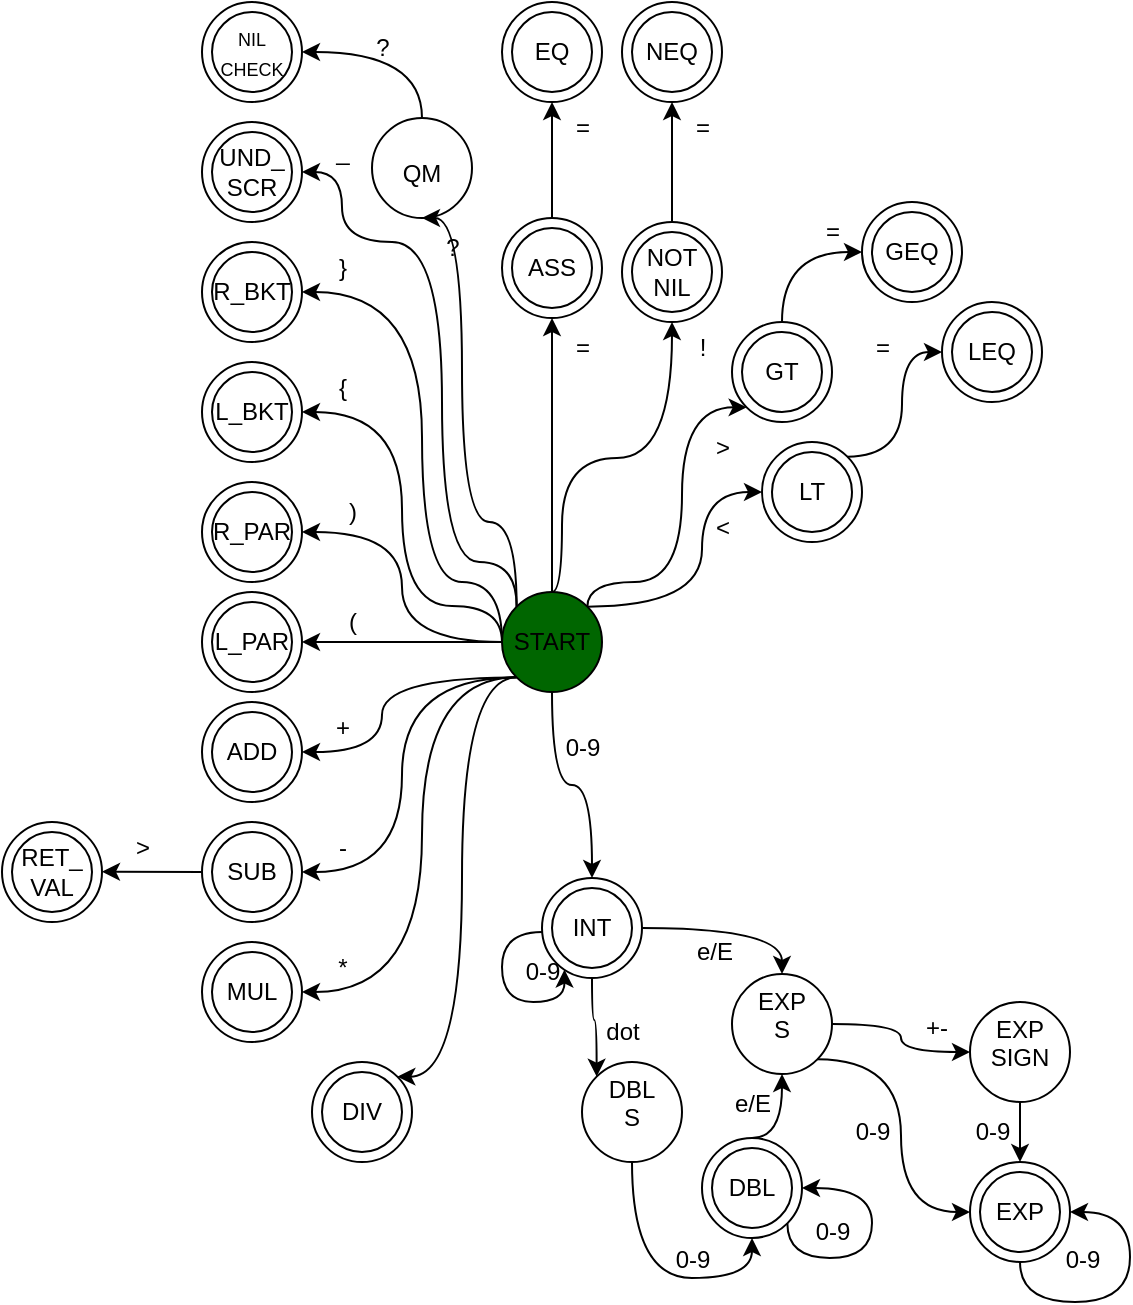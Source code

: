 <mxfile version="21.8.2" type="device">
  <diagram name="Page-1" id="3b4uhlyP5QZzdHUlhqMf">
    <mxGraphModel dx="600" dy="320" grid="1" gridSize="10" guides="1" tooltips="1" connect="1" arrows="1" fold="1" page="1" pageScale="1" pageWidth="850" pageHeight="1100" math="0" shadow="0">
      <root>
        <mxCell id="0" />
        <mxCell id="1" parent="0" />
        <mxCell id="ey7ev-T-7AU6QwHwO5Xz-7" style="edgeStyle=orthogonalEdgeStyle;rounded=0;orthogonalLoop=1;jettySize=auto;html=1;exitX=0;exitY=0.5;exitDx=0;exitDy=0;entryX=1;entryY=0.5;entryDx=0;entryDy=0;fontFamily=Helvetica;fontSize=12;fontColor=default;" parent="1" source="ey7ev-T-7AU6QwHwO5Xz-1" target="ey7ev-T-7AU6QwHwO5Xz-5" edge="1">
          <mxGeometry relative="1" as="geometry" />
        </mxCell>
        <mxCell id="ey7ev-T-7AU6QwHwO5Xz-27" style="edgeStyle=orthogonalEdgeStyle;shape=connector;curved=1;rounded=0;orthogonalLoop=1;jettySize=auto;html=1;exitX=0;exitY=0.5;exitDx=0;exitDy=0;entryX=1;entryY=0.5;entryDx=0;entryDy=0;labelBackgroundColor=default;strokeColor=default;align=center;verticalAlign=middle;fontFamily=Helvetica;fontSize=12;fontColor=default;endArrow=classic;elbow=vertical;" parent="1" source="ey7ev-T-7AU6QwHwO5Xz-1" target="ey7ev-T-7AU6QwHwO5Xz-11" edge="1">
          <mxGeometry relative="1" as="geometry" />
        </mxCell>
        <mxCell id="ey7ev-T-7AU6QwHwO5Xz-28" style="edgeStyle=orthogonalEdgeStyle;shape=connector;curved=1;rounded=0;orthogonalLoop=1;jettySize=auto;html=1;exitX=0;exitY=0.5;exitDx=0;exitDy=0;entryX=1;entryY=0.5;entryDx=0;entryDy=0;labelBackgroundColor=default;strokeColor=default;align=center;verticalAlign=middle;fontFamily=Helvetica;fontSize=12;fontColor=default;endArrow=classic;elbow=vertical;" parent="1" source="ey7ev-T-7AU6QwHwO5Xz-1" target="ey7ev-T-7AU6QwHwO5Xz-24" edge="1">
          <mxGeometry relative="1" as="geometry">
            <Array as="points">
              <mxPoint x="400" y="532" />
              <mxPoint x="350" y="532" />
              <mxPoint x="350" y="435" />
            </Array>
          </mxGeometry>
        </mxCell>
        <mxCell id="ey7ev-T-7AU6QwHwO5Xz-29" style="edgeStyle=orthogonalEdgeStyle;shape=connector;curved=1;rounded=0;orthogonalLoop=1;jettySize=auto;html=1;exitX=0;exitY=0.5;exitDx=0;exitDy=0;entryX=1;entryY=0.5;entryDx=0;entryDy=0;labelBackgroundColor=default;strokeColor=default;align=center;verticalAlign=middle;fontFamily=Helvetica;fontSize=12;fontColor=default;endArrow=classic;elbow=vertical;" parent="1" source="ey7ev-T-7AU6QwHwO5Xz-1" target="ey7ev-T-7AU6QwHwO5Xz-21" edge="1">
          <mxGeometry relative="1" as="geometry">
            <Array as="points">
              <mxPoint x="400" y="520" />
              <mxPoint x="360" y="520" />
              <mxPoint x="360" y="375" />
            </Array>
          </mxGeometry>
        </mxCell>
        <mxCell id="ey7ev-T-7AU6QwHwO5Xz-41" style="edgeStyle=orthogonalEdgeStyle;shape=connector;curved=1;rounded=0;orthogonalLoop=1;jettySize=auto;html=1;exitX=0;exitY=1;exitDx=0;exitDy=0;entryX=1;entryY=0.5;entryDx=0;entryDy=0;labelBackgroundColor=default;strokeColor=default;align=center;verticalAlign=middle;fontFamily=Helvetica;fontSize=12;fontColor=default;endArrow=classic;elbow=vertical;" parent="1" source="ey7ev-T-7AU6QwHwO5Xz-1" target="ey7ev-T-7AU6QwHwO5Xz-34" edge="1">
          <mxGeometry relative="1" as="geometry">
            <Array as="points">
              <mxPoint x="340" y="568" />
              <mxPoint x="340" y="605" />
            </Array>
          </mxGeometry>
        </mxCell>
        <mxCell id="ey7ev-T-7AU6QwHwO5Xz-42" style="edgeStyle=orthogonalEdgeStyle;shape=connector;curved=1;rounded=0;orthogonalLoop=1;jettySize=auto;html=1;exitX=0;exitY=1;exitDx=0;exitDy=0;entryX=1;entryY=0.5;entryDx=0;entryDy=0;labelBackgroundColor=default;strokeColor=default;align=center;verticalAlign=middle;fontFamily=Helvetica;fontSize=12;fontColor=default;endArrow=classic;elbow=vertical;" parent="1" source="ey7ev-T-7AU6QwHwO5Xz-1" target="ey7ev-T-7AU6QwHwO5Xz-40" edge="1">
          <mxGeometry relative="1" as="geometry" />
        </mxCell>
        <mxCell id="ey7ev-T-7AU6QwHwO5Xz-49" style="edgeStyle=orthogonalEdgeStyle;shape=connector;curved=1;rounded=0;orthogonalLoop=1;jettySize=auto;html=1;exitX=0;exitY=1;exitDx=0;exitDy=0;entryX=1;entryY=0.5;entryDx=0;entryDy=0;labelBackgroundColor=default;strokeColor=default;align=center;verticalAlign=middle;fontFamily=Helvetica;fontSize=12;fontColor=default;endArrow=classic;elbow=vertical;" parent="1" source="ey7ev-T-7AU6QwHwO5Xz-1" target="ey7ev-T-7AU6QwHwO5Xz-48" edge="1">
          <mxGeometry relative="1" as="geometry">
            <Array as="points">
              <mxPoint x="360" y="568" />
              <mxPoint x="360" y="725" />
            </Array>
          </mxGeometry>
        </mxCell>
        <mxCell id="ey7ev-T-7AU6QwHwO5Xz-54" style="edgeStyle=orthogonalEdgeStyle;shape=connector;curved=1;rounded=0;orthogonalLoop=1;jettySize=auto;html=1;exitX=0;exitY=1;exitDx=0;exitDy=0;entryX=1;entryY=0;entryDx=0;entryDy=0;labelBackgroundColor=default;strokeColor=default;align=center;verticalAlign=middle;fontFamily=Helvetica;fontSize=12;fontColor=default;endArrow=classic;elbow=vertical;" parent="1" source="ey7ev-T-7AU6QwHwO5Xz-1" target="ey7ev-T-7AU6QwHwO5Xz-53" edge="1">
          <mxGeometry relative="1" as="geometry">
            <Array as="points">
              <mxPoint x="380" y="568" />
              <mxPoint x="380" y="767" />
            </Array>
          </mxGeometry>
        </mxCell>
        <mxCell id="ey7ev-T-7AU6QwHwO5Xz-64" style="edgeStyle=orthogonalEdgeStyle;shape=connector;curved=1;rounded=0;orthogonalLoop=1;jettySize=auto;html=1;exitX=0.5;exitY=0;exitDx=0;exitDy=0;entryX=0.5;entryY=1;entryDx=0;entryDy=0;labelBackgroundColor=default;strokeColor=default;align=center;verticalAlign=middle;fontFamily=Helvetica;fontSize=12;fontColor=default;endArrow=classic;elbow=vertical;" parent="1" source="ey7ev-T-7AU6QwHwO5Xz-1" target="ey7ev-T-7AU6QwHwO5Xz-63" edge="1">
          <mxGeometry relative="1" as="geometry" />
        </mxCell>
        <mxCell id="ey7ev-T-7AU6QwHwO5Xz-72" style="edgeStyle=orthogonalEdgeStyle;shape=connector;curved=1;rounded=0;orthogonalLoop=1;jettySize=auto;html=1;exitX=0;exitY=0;exitDx=0;exitDy=0;entryX=0.5;entryY=1;entryDx=0;entryDy=0;labelBackgroundColor=default;strokeColor=default;align=center;verticalAlign=middle;fontFamily=Helvetica;fontSize=12;fontColor=default;endArrow=classic;elbow=vertical;" parent="1" source="ey7ev-T-7AU6QwHwO5Xz-1" target="ey7ev-T-7AU6QwHwO5Xz-71" edge="1">
          <mxGeometry relative="1" as="geometry">
            <Array as="points">
              <mxPoint x="407" y="490" />
              <mxPoint x="380" y="490" />
              <mxPoint x="380" y="338" />
            </Array>
          </mxGeometry>
        </mxCell>
        <mxCell id="ey7ev-T-7AU6QwHwO5Xz-93" style="edgeStyle=orthogonalEdgeStyle;shape=connector;curved=1;rounded=0;orthogonalLoop=1;jettySize=auto;html=1;exitX=0.5;exitY=0;exitDx=0;exitDy=0;entryX=0.5;entryY=1;entryDx=0;entryDy=0;labelBackgroundColor=default;strokeColor=default;align=center;verticalAlign=middle;fontFamily=Helvetica;fontSize=12;fontColor=default;endArrow=classic;elbow=vertical;" parent="1" source="ey7ev-T-7AU6QwHwO5Xz-1" target="ey7ev-T-7AU6QwHwO5Xz-90" edge="1">
          <mxGeometry relative="1" as="geometry">
            <Array as="points">
              <mxPoint x="430" y="525" />
              <mxPoint x="430" y="458" />
              <mxPoint x="485" y="458" />
            </Array>
          </mxGeometry>
        </mxCell>
        <mxCell id="ey7ev-T-7AU6QwHwO5Xz-103" style="edgeStyle=orthogonalEdgeStyle;shape=connector;curved=1;rounded=0;orthogonalLoop=1;jettySize=auto;html=1;exitX=1;exitY=0;exitDx=0;exitDy=0;entryX=0;entryY=1;entryDx=0;entryDy=0;labelBackgroundColor=default;strokeColor=default;align=center;verticalAlign=middle;fontFamily=Helvetica;fontSize=12;fontColor=default;endArrow=classic;elbow=vertical;" parent="1" source="ey7ev-T-7AU6QwHwO5Xz-1" target="ey7ev-T-7AU6QwHwO5Xz-97" edge="1">
          <mxGeometry relative="1" as="geometry">
            <Array as="points">
              <mxPoint x="443" y="520" />
              <mxPoint x="490" y="520" />
              <mxPoint x="490" y="433" />
            </Array>
          </mxGeometry>
        </mxCell>
        <mxCell id="ey7ev-T-7AU6QwHwO5Xz-104" style="edgeStyle=orthogonalEdgeStyle;shape=connector;curved=1;rounded=0;orthogonalLoop=1;jettySize=auto;html=1;exitX=1;exitY=0;exitDx=0;exitDy=0;entryX=0;entryY=0.5;entryDx=0;entryDy=0;labelBackgroundColor=default;strokeColor=default;align=center;verticalAlign=middle;fontFamily=Helvetica;fontSize=12;fontColor=default;endArrow=classic;elbow=vertical;" parent="1" source="ey7ev-T-7AU6QwHwO5Xz-1" target="ey7ev-T-7AU6QwHwO5Xz-100" edge="1">
          <mxGeometry relative="1" as="geometry">
            <Array as="points">
              <mxPoint x="500" y="532" />
              <mxPoint x="500" y="475" />
            </Array>
          </mxGeometry>
        </mxCell>
        <mxCell id="ey7ev-T-7AU6QwHwO5Xz-125" style="edgeStyle=orthogonalEdgeStyle;shape=connector;curved=1;rounded=0;orthogonalLoop=1;jettySize=auto;html=1;exitX=0.5;exitY=1;exitDx=0;exitDy=0;entryX=0.5;entryY=0;entryDx=0;entryDy=0;labelBackgroundColor=default;strokeColor=default;align=center;verticalAlign=middle;fontFamily=Helvetica;fontSize=12;fontColor=default;endArrow=classic;elbow=vertical;" parent="1" source="ey7ev-T-7AU6QwHwO5Xz-1" target="ey7ev-T-7AU6QwHwO5Xz-124" edge="1">
          <mxGeometry relative="1" as="geometry" />
        </mxCell>
        <mxCell id="-FXcNoNlDTyhdYF_TwbN-16" style="edgeStyle=orthogonalEdgeStyle;rounded=0;orthogonalLoop=1;jettySize=auto;html=1;exitX=0;exitY=0;exitDx=0;exitDy=0;entryX=1;entryY=0.5;entryDx=0;entryDy=0;curved=1;" edge="1" parent="1" source="ey7ev-T-7AU6QwHwO5Xz-1" target="-FXcNoNlDTyhdYF_TwbN-14">
          <mxGeometry relative="1" as="geometry">
            <Array as="points">
              <mxPoint x="407" y="510" />
              <mxPoint x="370" y="510" />
              <mxPoint x="370" y="350" />
              <mxPoint x="320" y="350" />
              <mxPoint x="320" y="315" />
            </Array>
          </mxGeometry>
        </mxCell>
        <mxCell id="ey7ev-T-7AU6QwHwO5Xz-1" value="START" style="ellipse;whiteSpace=wrap;html=1;fillColor=#006600;" parent="1" vertex="1">
          <mxGeometry x="400" y="525" width="50" height="50" as="geometry" />
        </mxCell>
        <mxCell id="ey7ev-T-7AU6QwHwO5Xz-6" value="" style="group" parent="1" vertex="1" connectable="0">
          <mxGeometry x="250" y="525" width="50" height="50" as="geometry" />
        </mxCell>
        <mxCell id="ey7ev-T-7AU6QwHwO5Xz-3" value="" style="ellipse;whiteSpace=wrap;html=1;" parent="ey7ev-T-7AU6QwHwO5Xz-6" vertex="1">
          <mxGeometry x="5" y="5" width="40" height="40" as="geometry" />
        </mxCell>
        <mxCell id="ey7ev-T-7AU6QwHwO5Xz-5" value="L_PAR" style="ellipse;whiteSpace=wrap;html=1;fillColor=none;" parent="ey7ev-T-7AU6QwHwO5Xz-6" vertex="1">
          <mxGeometry width="50" height="50" as="geometry" />
        </mxCell>
        <mxCell id="ey7ev-T-7AU6QwHwO5Xz-9" value="" style="group" parent="1" vertex="1" connectable="0">
          <mxGeometry x="250" y="470" width="50" height="50" as="geometry" />
        </mxCell>
        <mxCell id="ey7ev-T-7AU6QwHwO5Xz-10" value="" style="ellipse;whiteSpace=wrap;html=1;" parent="ey7ev-T-7AU6QwHwO5Xz-9" vertex="1">
          <mxGeometry x="5" y="5" width="40" height="40" as="geometry" />
        </mxCell>
        <mxCell id="ey7ev-T-7AU6QwHwO5Xz-11" value="R_PAR" style="ellipse;whiteSpace=wrap;html=1;fillColor=none;" parent="ey7ev-T-7AU6QwHwO5Xz-9" vertex="1">
          <mxGeometry width="50" height="50" as="geometry" />
        </mxCell>
        <mxCell id="ey7ev-T-7AU6QwHwO5Xz-15" value="&lt;div&gt;(&lt;/div&gt;" style="text;html=1;align=center;verticalAlign=middle;resizable=0;points=[];autosize=1;strokeColor=none;fillColor=none;fontSize=12;fontFamily=Helvetica;fontColor=default;" parent="1" vertex="1">
          <mxGeometry x="310" y="525" width="30" height="30" as="geometry" />
        </mxCell>
        <mxCell id="ey7ev-T-7AU6QwHwO5Xz-17" value="&lt;div&gt;)&lt;/div&gt;" style="text;html=1;align=center;verticalAlign=middle;resizable=0;points=[];autosize=1;strokeColor=none;fillColor=none;fontSize=12;fontFamily=Helvetica;fontColor=default;" parent="1" vertex="1">
          <mxGeometry x="310" y="470" width="30" height="30" as="geometry" />
        </mxCell>
        <mxCell id="ey7ev-T-7AU6QwHwO5Xz-19" value="" style="group" parent="1" vertex="1" connectable="0">
          <mxGeometry x="250" y="350" width="50" height="50" as="geometry" />
        </mxCell>
        <mxCell id="ey7ev-T-7AU6QwHwO5Xz-20" value="" style="ellipse;whiteSpace=wrap;html=1;" parent="ey7ev-T-7AU6QwHwO5Xz-19" vertex="1">
          <mxGeometry x="5" y="5" width="40" height="40" as="geometry" />
        </mxCell>
        <mxCell id="ey7ev-T-7AU6QwHwO5Xz-21" value="&lt;div&gt;R_BKT&lt;/div&gt;" style="ellipse;whiteSpace=wrap;html=1;fillColor=none;" parent="ey7ev-T-7AU6QwHwO5Xz-19" vertex="1">
          <mxGeometry width="50" height="50" as="geometry" />
        </mxCell>
        <mxCell id="ey7ev-T-7AU6QwHwO5Xz-22" value="" style="group" parent="1" vertex="1" connectable="0">
          <mxGeometry x="250" y="410" width="50" height="50" as="geometry" />
        </mxCell>
        <mxCell id="ey7ev-T-7AU6QwHwO5Xz-23" value="" style="ellipse;whiteSpace=wrap;html=1;" parent="ey7ev-T-7AU6QwHwO5Xz-22" vertex="1">
          <mxGeometry x="5" y="5" width="40" height="40" as="geometry" />
        </mxCell>
        <mxCell id="ey7ev-T-7AU6QwHwO5Xz-24" value="L_BKT" style="ellipse;whiteSpace=wrap;html=1;fillColor=none;" parent="ey7ev-T-7AU6QwHwO5Xz-22" vertex="1">
          <mxGeometry width="50" height="50" as="geometry" />
        </mxCell>
        <mxCell id="ey7ev-T-7AU6QwHwO5Xz-30" value="{" style="text;html=1;align=center;verticalAlign=middle;resizable=0;points=[];autosize=1;strokeColor=none;fillColor=none;fontSize=12;fontFamily=Helvetica;fontColor=default;" parent="1" vertex="1">
          <mxGeometry x="305" y="408" width="30" height="30" as="geometry" />
        </mxCell>
        <mxCell id="ey7ev-T-7AU6QwHwO5Xz-31" value="&lt;div&gt;}&lt;/div&gt;" style="text;html=1;align=center;verticalAlign=middle;resizable=0;points=[];autosize=1;strokeColor=none;fillColor=none;fontSize=12;fontFamily=Helvetica;fontColor=default;" parent="1" vertex="1">
          <mxGeometry x="305" y="348" width="30" height="30" as="geometry" />
        </mxCell>
        <mxCell id="ey7ev-T-7AU6QwHwO5Xz-32" value="" style="group" parent="1" vertex="1" connectable="0">
          <mxGeometry x="250" y="580" width="50" height="50" as="geometry" />
        </mxCell>
        <mxCell id="ey7ev-T-7AU6QwHwO5Xz-33" value="" style="ellipse;whiteSpace=wrap;html=1;" parent="ey7ev-T-7AU6QwHwO5Xz-32" vertex="1">
          <mxGeometry x="5" y="5" width="40" height="40" as="geometry" />
        </mxCell>
        <mxCell id="ey7ev-T-7AU6QwHwO5Xz-34" value="ADD" style="ellipse;whiteSpace=wrap;html=1;fillColor=none;" parent="ey7ev-T-7AU6QwHwO5Xz-32" vertex="1">
          <mxGeometry width="50" height="50" as="geometry" />
        </mxCell>
        <mxCell id="ey7ev-T-7AU6QwHwO5Xz-38" value="" style="group" parent="1" vertex="1" connectable="0">
          <mxGeometry x="250" y="640" width="50" height="50" as="geometry" />
        </mxCell>
        <mxCell id="ey7ev-T-7AU6QwHwO5Xz-39" value="" style="ellipse;whiteSpace=wrap;html=1;" parent="ey7ev-T-7AU6QwHwO5Xz-38" vertex="1">
          <mxGeometry x="5" y="5" width="40" height="40" as="geometry" />
        </mxCell>
        <mxCell id="ey7ev-T-7AU6QwHwO5Xz-56" style="edgeStyle=orthogonalEdgeStyle;shape=connector;curved=1;rounded=0;orthogonalLoop=1;jettySize=auto;html=1;exitX=0;exitY=0.5;exitDx=0;exitDy=0;labelBackgroundColor=default;strokeColor=default;align=center;verticalAlign=middle;fontFamily=Helvetica;fontSize=12;fontColor=default;endArrow=classic;elbow=vertical;" parent="ey7ev-T-7AU6QwHwO5Xz-38" source="ey7ev-T-7AU6QwHwO5Xz-40" edge="1">
          <mxGeometry relative="1" as="geometry">
            <mxPoint x="-50" y="24.828" as="targetPoint" />
          </mxGeometry>
        </mxCell>
        <mxCell id="ey7ev-T-7AU6QwHwO5Xz-40" value="SUB" style="ellipse;whiteSpace=wrap;html=1;fillColor=none;" parent="ey7ev-T-7AU6QwHwO5Xz-38" vertex="1">
          <mxGeometry width="50" height="50" as="geometry" />
        </mxCell>
        <mxCell id="ey7ev-T-7AU6QwHwO5Xz-43" value="+" style="text;html=1;align=center;verticalAlign=middle;resizable=0;points=[];autosize=1;strokeColor=none;fillColor=none;fontSize=12;fontFamily=Helvetica;fontColor=default;" parent="1" vertex="1">
          <mxGeometry x="305" y="578" width="30" height="30" as="geometry" />
        </mxCell>
        <mxCell id="ey7ev-T-7AU6QwHwO5Xz-44" value="-" style="text;html=1;align=center;verticalAlign=middle;resizable=0;points=[];autosize=1;strokeColor=none;fillColor=none;fontSize=12;fontFamily=Helvetica;fontColor=default;" parent="1" vertex="1">
          <mxGeometry x="305" y="638" width="30" height="30" as="geometry" />
        </mxCell>
        <mxCell id="ey7ev-T-7AU6QwHwO5Xz-46" value="" style="group" parent="1" vertex="1" connectable="0">
          <mxGeometry x="250" y="700" width="50" height="50" as="geometry" />
        </mxCell>
        <mxCell id="ey7ev-T-7AU6QwHwO5Xz-47" value="" style="ellipse;whiteSpace=wrap;html=1;" parent="ey7ev-T-7AU6QwHwO5Xz-46" vertex="1">
          <mxGeometry x="5" y="5" width="40" height="40" as="geometry" />
        </mxCell>
        <mxCell id="ey7ev-T-7AU6QwHwO5Xz-48" value="MUL" style="ellipse;whiteSpace=wrap;html=1;fillColor=none;" parent="ey7ev-T-7AU6QwHwO5Xz-46" vertex="1">
          <mxGeometry width="50" height="50" as="geometry" />
        </mxCell>
        <mxCell id="ey7ev-T-7AU6QwHwO5Xz-50" value="*" style="text;html=1;align=center;verticalAlign=middle;resizable=0;points=[];autosize=1;strokeColor=none;fillColor=none;fontSize=12;fontFamily=Helvetica;fontColor=default;" parent="1" vertex="1">
          <mxGeometry x="305" y="698" width="30" height="30" as="geometry" />
        </mxCell>
        <mxCell id="ey7ev-T-7AU6QwHwO5Xz-51" value="" style="group" parent="1" vertex="1" connectable="0">
          <mxGeometry x="305" y="760" width="50" height="50" as="geometry" />
        </mxCell>
        <mxCell id="ey7ev-T-7AU6QwHwO5Xz-52" value="" style="ellipse;whiteSpace=wrap;html=1;" parent="ey7ev-T-7AU6QwHwO5Xz-51" vertex="1">
          <mxGeometry x="5" y="5" width="40" height="40" as="geometry" />
        </mxCell>
        <mxCell id="ey7ev-T-7AU6QwHwO5Xz-53" value="DIV" style="ellipse;whiteSpace=wrap;html=1;fillColor=none;" parent="ey7ev-T-7AU6QwHwO5Xz-51" vertex="1">
          <mxGeometry width="50" height="50" as="geometry" />
        </mxCell>
        <mxCell id="ey7ev-T-7AU6QwHwO5Xz-57" value="" style="group" parent="1" vertex="1" connectable="0">
          <mxGeometry x="150" y="640" width="50" height="50" as="geometry" />
        </mxCell>
        <mxCell id="ey7ev-T-7AU6QwHwO5Xz-58" value="" style="ellipse;whiteSpace=wrap;html=1;" parent="ey7ev-T-7AU6QwHwO5Xz-57" vertex="1">
          <mxGeometry x="5" y="5" width="40" height="40" as="geometry" />
        </mxCell>
        <mxCell id="ey7ev-T-7AU6QwHwO5Xz-59" value="RET_&lt;br&gt;VAL" style="ellipse;whiteSpace=wrap;html=1;fillColor=none;" parent="ey7ev-T-7AU6QwHwO5Xz-57" vertex="1">
          <mxGeometry width="50" height="50" as="geometry" />
        </mxCell>
        <mxCell id="ey7ev-T-7AU6QwHwO5Xz-60" value="&amp;gt;" style="text;html=1;align=center;verticalAlign=middle;resizable=0;points=[];autosize=1;strokeColor=none;fillColor=none;fontSize=12;fontFamily=Helvetica;fontColor=default;" parent="1" vertex="1">
          <mxGeometry x="205" y="638" width="30" height="30" as="geometry" />
        </mxCell>
        <mxCell id="ey7ev-T-7AU6QwHwO5Xz-61" value="" style="group" parent="1" vertex="1" connectable="0">
          <mxGeometry x="400" y="338" width="50" height="50" as="geometry" />
        </mxCell>
        <mxCell id="ey7ev-T-7AU6QwHwO5Xz-62" value="" style="ellipse;whiteSpace=wrap;html=1;" parent="ey7ev-T-7AU6QwHwO5Xz-61" vertex="1">
          <mxGeometry x="5" y="5" width="40" height="40" as="geometry" />
        </mxCell>
        <mxCell id="ey7ev-T-7AU6QwHwO5Xz-63" value="ASS" style="ellipse;whiteSpace=wrap;html=1;fillColor=none;" parent="ey7ev-T-7AU6QwHwO5Xz-61" vertex="1">
          <mxGeometry width="50" height="50" as="geometry" />
        </mxCell>
        <mxCell id="ey7ev-T-7AU6QwHwO5Xz-65" value="=" style="text;html=1;align=center;verticalAlign=middle;resizable=0;points=[];autosize=1;strokeColor=none;fillColor=none;fontSize=12;fontFamily=Helvetica;fontColor=default;" parent="1" vertex="1">
          <mxGeometry x="425" y="388" width="30" height="30" as="geometry" />
        </mxCell>
        <mxCell id="ey7ev-T-7AU6QwHwO5Xz-78" style="edgeStyle=orthogonalEdgeStyle;shape=connector;curved=1;rounded=0;orthogonalLoop=1;jettySize=auto;html=1;exitX=0.5;exitY=0;exitDx=0;exitDy=0;entryX=1;entryY=0.5;entryDx=0;entryDy=0;labelBackgroundColor=default;strokeColor=default;align=center;verticalAlign=middle;fontFamily=Helvetica;fontSize=12;fontColor=default;endArrow=classic;elbow=vertical;" parent="1" source="ey7ev-T-7AU6QwHwO5Xz-71" target="ey7ev-T-7AU6QwHwO5Xz-77" edge="1">
          <mxGeometry relative="1" as="geometry" />
        </mxCell>
        <mxCell id="ey7ev-T-7AU6QwHwO5Xz-71" value="&lt;div&gt;&lt;br&gt;&lt;/div&gt;&lt;div align=&quot;center&quot;&gt;QM&lt;/div&gt;" style="ellipse;whiteSpace=wrap;html=1;pointerEvents=0;align=center;verticalAlign=top;fontFamily=Helvetica;fontSize=12;fontColor=default;fillColor=none;gradientColor=none;" parent="1" vertex="1">
          <mxGeometry x="335.0" y="288" width="50" height="50" as="geometry" />
        </mxCell>
        <mxCell id="ey7ev-T-7AU6QwHwO5Xz-74" value="&lt;div&gt;?&lt;/div&gt;" style="text;html=1;align=center;verticalAlign=middle;resizable=0;points=[];autosize=1;strokeColor=none;fillColor=none;fontSize=12;fontFamily=Helvetica;fontColor=default;" parent="1" vertex="1">
          <mxGeometry x="360" y="338" width="30" height="30" as="geometry" />
        </mxCell>
        <mxCell id="ey7ev-T-7AU6QwHwO5Xz-75" value="" style="group" parent="1" vertex="1" connectable="0">
          <mxGeometry x="250" y="230" width="50" height="50" as="geometry" />
        </mxCell>
        <mxCell id="ey7ev-T-7AU6QwHwO5Xz-76" value="" style="ellipse;whiteSpace=wrap;html=1;" parent="ey7ev-T-7AU6QwHwO5Xz-75" vertex="1">
          <mxGeometry x="5" y="5" width="40" height="40" as="geometry" />
        </mxCell>
        <mxCell id="ey7ev-T-7AU6QwHwO5Xz-77" value="&lt;font style=&quot;font-size: 9px;&quot;&gt;NIL&lt;br&gt;CHECK&lt;/font&gt;" style="ellipse;whiteSpace=wrap;html=1;fillColor=none;" parent="ey7ev-T-7AU6QwHwO5Xz-75" vertex="1">
          <mxGeometry width="50" height="50" as="geometry" />
        </mxCell>
        <mxCell id="ey7ev-T-7AU6QwHwO5Xz-79" value="?" style="text;html=1;align=center;verticalAlign=middle;resizable=0;points=[];autosize=1;strokeColor=none;fillColor=none;fontSize=12;fontFamily=Helvetica;fontColor=default;" parent="1" vertex="1">
          <mxGeometry x="325" y="238" width="30" height="30" as="geometry" />
        </mxCell>
        <mxCell id="ey7ev-T-7AU6QwHwO5Xz-80" value="" style="group" parent="1" vertex="1" connectable="0">
          <mxGeometry x="400" y="230" width="50" height="50" as="geometry" />
        </mxCell>
        <mxCell id="ey7ev-T-7AU6QwHwO5Xz-81" value="" style="ellipse;whiteSpace=wrap;html=1;" parent="ey7ev-T-7AU6QwHwO5Xz-80" vertex="1">
          <mxGeometry x="5" y="5" width="40" height="40" as="geometry" />
        </mxCell>
        <mxCell id="ey7ev-T-7AU6QwHwO5Xz-82" value="EQ" style="ellipse;whiteSpace=wrap;html=1;fillColor=none;" parent="ey7ev-T-7AU6QwHwO5Xz-80" vertex="1">
          <mxGeometry width="50" height="50" as="geometry" />
        </mxCell>
        <mxCell id="ey7ev-T-7AU6QwHwO5Xz-83" style="edgeStyle=orthogonalEdgeStyle;shape=connector;curved=1;rounded=0;orthogonalLoop=1;jettySize=auto;html=1;exitX=0.5;exitY=0;exitDx=0;exitDy=0;entryX=0.5;entryY=1;entryDx=0;entryDy=0;labelBackgroundColor=default;strokeColor=default;align=center;verticalAlign=middle;fontFamily=Helvetica;fontSize=12;fontColor=default;endArrow=classic;elbow=vertical;" parent="1" source="ey7ev-T-7AU6QwHwO5Xz-63" target="ey7ev-T-7AU6QwHwO5Xz-82" edge="1">
          <mxGeometry relative="1" as="geometry" />
        </mxCell>
        <mxCell id="ey7ev-T-7AU6QwHwO5Xz-84" value="=" style="text;html=1;align=center;verticalAlign=middle;resizable=0;points=[];autosize=1;strokeColor=none;fillColor=none;fontSize=12;fontFamily=Helvetica;fontColor=default;" parent="1" vertex="1">
          <mxGeometry x="425" y="278" width="30" height="30" as="geometry" />
        </mxCell>
        <mxCell id="ey7ev-T-7AU6QwHwO5Xz-85" value="" style="group" parent="1" vertex="1" connectable="0">
          <mxGeometry x="460" y="230" width="50" height="50" as="geometry" />
        </mxCell>
        <mxCell id="ey7ev-T-7AU6QwHwO5Xz-86" value="" style="ellipse;whiteSpace=wrap;html=1;" parent="ey7ev-T-7AU6QwHwO5Xz-85" vertex="1">
          <mxGeometry x="5" y="5" width="40" height="40" as="geometry" />
        </mxCell>
        <mxCell id="ey7ev-T-7AU6QwHwO5Xz-87" value="NEQ" style="ellipse;whiteSpace=wrap;html=1;fillColor=none;" parent="ey7ev-T-7AU6QwHwO5Xz-85" vertex="1">
          <mxGeometry width="50" height="50" as="geometry" />
        </mxCell>
        <mxCell id="ey7ev-T-7AU6QwHwO5Xz-88" value="" style="group" parent="1" vertex="1" connectable="0">
          <mxGeometry x="460" y="340" width="50" height="50" as="geometry" />
        </mxCell>
        <mxCell id="ey7ev-T-7AU6QwHwO5Xz-89" value="" style="ellipse;whiteSpace=wrap;html=1;" parent="ey7ev-T-7AU6QwHwO5Xz-88" vertex="1">
          <mxGeometry x="5" y="5" width="40" height="40" as="geometry" />
        </mxCell>
        <mxCell id="ey7ev-T-7AU6QwHwO5Xz-90" value="NOT&lt;br&gt;NIL" style="ellipse;whiteSpace=wrap;html=1;fillColor=none;" parent="ey7ev-T-7AU6QwHwO5Xz-88" vertex="1">
          <mxGeometry width="50" height="50" as="geometry" />
        </mxCell>
        <mxCell id="ey7ev-T-7AU6QwHwO5Xz-91" style="edgeStyle=orthogonalEdgeStyle;shape=connector;curved=1;rounded=0;orthogonalLoop=1;jettySize=auto;html=1;exitX=0.5;exitY=0;exitDx=0;exitDy=0;entryX=0.5;entryY=1;entryDx=0;entryDy=0;labelBackgroundColor=default;strokeColor=default;align=center;verticalAlign=middle;fontFamily=Helvetica;fontSize=12;fontColor=default;endArrow=classic;elbow=vertical;" parent="1" source="ey7ev-T-7AU6QwHwO5Xz-90" target="ey7ev-T-7AU6QwHwO5Xz-87" edge="1">
          <mxGeometry relative="1" as="geometry" />
        </mxCell>
        <mxCell id="ey7ev-T-7AU6QwHwO5Xz-92" value="=" style="text;html=1;align=center;verticalAlign=middle;resizable=0;points=[];autosize=1;strokeColor=none;fillColor=none;fontSize=12;fontFamily=Helvetica;fontColor=default;" parent="1" vertex="1">
          <mxGeometry x="485" y="278" width="30" height="30" as="geometry" />
        </mxCell>
        <mxCell id="ey7ev-T-7AU6QwHwO5Xz-94" value="!" style="text;html=1;align=center;verticalAlign=middle;resizable=0;points=[];autosize=1;strokeColor=none;fillColor=none;fontSize=12;fontFamily=Helvetica;fontColor=default;" parent="1" vertex="1">
          <mxGeometry x="485" y="388" width="30" height="30" as="geometry" />
        </mxCell>
        <mxCell id="ey7ev-T-7AU6QwHwO5Xz-95" value="" style="group" parent="1" vertex="1" connectable="0">
          <mxGeometry x="515" y="390" width="50" height="50" as="geometry" />
        </mxCell>
        <mxCell id="ey7ev-T-7AU6QwHwO5Xz-96" value="" style="ellipse;whiteSpace=wrap;html=1;" parent="ey7ev-T-7AU6QwHwO5Xz-95" vertex="1">
          <mxGeometry x="5" y="5" width="40" height="40" as="geometry" />
        </mxCell>
        <mxCell id="ey7ev-T-7AU6QwHwO5Xz-97" value="GT" style="ellipse;whiteSpace=wrap;html=1;fillColor=none;" parent="ey7ev-T-7AU6QwHwO5Xz-95" vertex="1">
          <mxGeometry width="50" height="50" as="geometry" />
        </mxCell>
        <mxCell id="ey7ev-T-7AU6QwHwO5Xz-98" value="" style="group" parent="1" vertex="1" connectable="0">
          <mxGeometry x="530" y="450" width="50" height="50" as="geometry" />
        </mxCell>
        <mxCell id="ey7ev-T-7AU6QwHwO5Xz-99" value="" style="ellipse;whiteSpace=wrap;html=1;" parent="ey7ev-T-7AU6QwHwO5Xz-98" vertex="1">
          <mxGeometry x="5" y="5" width="40" height="40" as="geometry" />
        </mxCell>
        <mxCell id="ey7ev-T-7AU6QwHwO5Xz-100" value="LT" style="ellipse;whiteSpace=wrap;html=1;fillColor=none;" parent="ey7ev-T-7AU6QwHwO5Xz-98" vertex="1">
          <mxGeometry width="50" height="50" as="geometry" />
        </mxCell>
        <mxCell id="ey7ev-T-7AU6QwHwO5Xz-106" value="&amp;gt;" style="text;html=1;align=center;verticalAlign=middle;resizable=0;points=[];autosize=1;strokeColor=none;fillColor=none;fontSize=12;fontFamily=Helvetica;fontColor=default;" parent="1" vertex="1">
          <mxGeometry x="495" y="438" width="30" height="30" as="geometry" />
        </mxCell>
        <mxCell id="ey7ev-T-7AU6QwHwO5Xz-107" value="&amp;lt;" style="text;html=1;align=center;verticalAlign=middle;resizable=0;points=[];autosize=1;strokeColor=none;fillColor=none;fontSize=12;fontFamily=Helvetica;fontColor=default;" parent="1" vertex="1">
          <mxGeometry x="495" y="478" width="30" height="30" as="geometry" />
        </mxCell>
        <mxCell id="ey7ev-T-7AU6QwHwO5Xz-108" value="" style="group" parent="1" vertex="1" connectable="0">
          <mxGeometry x="620" y="380" width="50" height="50" as="geometry" />
        </mxCell>
        <mxCell id="ey7ev-T-7AU6QwHwO5Xz-109" value="" style="ellipse;whiteSpace=wrap;html=1;" parent="ey7ev-T-7AU6QwHwO5Xz-108" vertex="1">
          <mxGeometry x="5" y="5" width="40" height="40" as="geometry" />
        </mxCell>
        <mxCell id="ey7ev-T-7AU6QwHwO5Xz-110" value="LEQ" style="ellipse;whiteSpace=wrap;html=1;fillColor=none;" parent="ey7ev-T-7AU6QwHwO5Xz-108" vertex="1">
          <mxGeometry width="50" height="50" as="geometry" />
        </mxCell>
        <mxCell id="ey7ev-T-7AU6QwHwO5Xz-111" value="" style="group" parent="1" vertex="1" connectable="0">
          <mxGeometry x="580" y="330" width="50" height="50" as="geometry" />
        </mxCell>
        <mxCell id="ey7ev-T-7AU6QwHwO5Xz-112" value="" style="ellipse;whiteSpace=wrap;html=1;" parent="ey7ev-T-7AU6QwHwO5Xz-111" vertex="1">
          <mxGeometry x="5" y="5" width="40" height="40" as="geometry" />
        </mxCell>
        <mxCell id="ey7ev-T-7AU6QwHwO5Xz-113" value="GEQ" style="ellipse;whiteSpace=wrap;html=1;fillColor=none;" parent="ey7ev-T-7AU6QwHwO5Xz-111" vertex="1">
          <mxGeometry width="50" height="50" as="geometry" />
        </mxCell>
        <mxCell id="ey7ev-T-7AU6QwHwO5Xz-114" style="edgeStyle=orthogonalEdgeStyle;shape=connector;curved=1;rounded=0;orthogonalLoop=1;jettySize=auto;html=1;exitX=0.5;exitY=0;exitDx=0;exitDy=0;entryX=0;entryY=0.5;entryDx=0;entryDy=0;labelBackgroundColor=default;strokeColor=default;align=center;verticalAlign=middle;fontFamily=Helvetica;fontSize=12;fontColor=default;endArrow=classic;elbow=vertical;" parent="1" source="ey7ev-T-7AU6QwHwO5Xz-97" target="ey7ev-T-7AU6QwHwO5Xz-113" edge="1">
          <mxGeometry relative="1" as="geometry" />
        </mxCell>
        <mxCell id="ey7ev-T-7AU6QwHwO5Xz-118" style="edgeStyle=orthogonalEdgeStyle;shape=connector;curved=1;rounded=0;orthogonalLoop=1;jettySize=auto;html=1;exitX=1;exitY=0;exitDx=0;exitDy=0;entryX=0;entryY=0.5;entryDx=0;entryDy=0;labelBackgroundColor=default;strokeColor=default;align=center;verticalAlign=middle;fontFamily=Helvetica;fontSize=12;fontColor=default;endArrow=classic;elbow=vertical;" parent="1" source="ey7ev-T-7AU6QwHwO5Xz-100" target="ey7ev-T-7AU6QwHwO5Xz-110" edge="1">
          <mxGeometry relative="1" as="geometry" />
        </mxCell>
        <mxCell id="ey7ev-T-7AU6QwHwO5Xz-119" value="=" style="text;html=1;align=center;verticalAlign=middle;resizable=0;points=[];autosize=1;strokeColor=none;fillColor=none;fontSize=12;fontFamily=Helvetica;fontColor=default;" parent="1" vertex="1">
          <mxGeometry x="550" y="330" width="30" height="30" as="geometry" />
        </mxCell>
        <mxCell id="ey7ev-T-7AU6QwHwO5Xz-120" value="=" style="text;html=1;align=center;verticalAlign=middle;resizable=0;points=[];autosize=1;strokeColor=none;fillColor=none;fontSize=12;fontFamily=Helvetica;fontColor=default;" parent="1" vertex="1">
          <mxGeometry x="575" y="388" width="30" height="30" as="geometry" />
        </mxCell>
        <mxCell id="ey7ev-T-7AU6QwHwO5Xz-122" value="" style="group" parent="1" vertex="1" connectable="0">
          <mxGeometry x="420" y="668" width="50" height="62" as="geometry" />
        </mxCell>
        <mxCell id="ey7ev-T-7AU6QwHwO5Xz-123" value="" style="ellipse;whiteSpace=wrap;html=1;" parent="ey7ev-T-7AU6QwHwO5Xz-122" vertex="1">
          <mxGeometry x="5" y="5" width="40" height="40" as="geometry" />
        </mxCell>
        <mxCell id="ey7ev-T-7AU6QwHwO5Xz-124" value="INT" style="ellipse;whiteSpace=wrap;html=1;fillColor=none;" parent="ey7ev-T-7AU6QwHwO5Xz-122" vertex="1">
          <mxGeometry width="50" height="50" as="geometry" />
        </mxCell>
        <mxCell id="ey7ev-T-7AU6QwHwO5Xz-129" style="edgeStyle=orthogonalEdgeStyle;shape=connector;curved=1;rounded=0;orthogonalLoop=1;jettySize=auto;html=1;exitX=0;exitY=0.5;exitDx=0;exitDy=0;entryX=0.225;entryY=0.916;entryDx=0;entryDy=0;entryPerimeter=0;labelBackgroundColor=default;strokeColor=default;align=center;verticalAlign=middle;fontFamily=Helvetica;fontSize=12;fontColor=default;endArrow=classic;elbow=vertical;" parent="ey7ev-T-7AU6QwHwO5Xz-122" target="ey7ev-T-7AU6QwHwO5Xz-124" edge="1">
          <mxGeometry relative="1" as="geometry">
            <mxPoint x="-1.137e-13" y="27.05" as="sourcePoint" />
            <mxPoint x="13" y="50.0" as="targetPoint" />
            <Array as="points">
              <mxPoint x="-20" y="27" />
              <mxPoint x="-20" y="62" />
              <mxPoint x="11" y="62" />
            </Array>
          </mxGeometry>
        </mxCell>
        <mxCell id="ey7ev-T-7AU6QwHwO5Xz-130" value="0-9" style="text;html=1;align=center;verticalAlign=middle;resizable=0;points=[];autosize=1;strokeColor=none;fillColor=none;fontSize=12;fontFamily=Helvetica;fontColor=default;" parent="ey7ev-T-7AU6QwHwO5Xz-122" vertex="1">
          <mxGeometry x="-20" y="32" width="40" height="30" as="geometry" />
        </mxCell>
        <mxCell id="ey7ev-T-7AU6QwHwO5Xz-126" value="0-9" style="text;html=1;align=center;verticalAlign=middle;resizable=0;points=[];autosize=1;strokeColor=none;fillColor=none;fontSize=12;fontFamily=Helvetica;fontColor=default;" parent="1" vertex="1">
          <mxGeometry x="420" y="588" width="40" height="30" as="geometry" />
        </mxCell>
        <mxCell id="ey7ev-T-7AU6QwHwO5Xz-137" style="edgeStyle=orthogonalEdgeStyle;shape=connector;curved=1;rounded=0;orthogonalLoop=1;jettySize=auto;html=1;exitX=0.5;exitY=1;exitDx=0;exitDy=0;entryX=0.5;entryY=1;entryDx=0;entryDy=0;labelBackgroundColor=default;strokeColor=default;align=center;verticalAlign=middle;fontFamily=Helvetica;fontSize=12;fontColor=default;endArrow=classic;elbow=vertical;" parent="1" source="ey7ev-T-7AU6QwHwO5Xz-131" target="ey7ev-T-7AU6QwHwO5Xz-136" edge="1">
          <mxGeometry relative="1" as="geometry" />
        </mxCell>
        <mxCell id="ey7ev-T-7AU6QwHwO5Xz-131" value="DBL&lt;div&gt;S&lt;br&gt;&lt;/div&gt;" style="ellipse;whiteSpace=wrap;html=1;pointerEvents=0;align=center;verticalAlign=top;fontFamily=Helvetica;fontSize=12;fontColor=default;fillColor=none;gradientColor=none;" parent="1" vertex="1">
          <mxGeometry x="440.0" y="760" width="50" height="50" as="geometry" />
        </mxCell>
        <mxCell id="ey7ev-T-7AU6QwHwO5Xz-132" style="edgeStyle=orthogonalEdgeStyle;shape=connector;curved=1;rounded=0;orthogonalLoop=1;jettySize=auto;html=1;exitX=0.5;exitY=1;exitDx=0;exitDy=0;entryX=0;entryY=0;entryDx=0;entryDy=0;labelBackgroundColor=default;strokeColor=default;align=center;verticalAlign=middle;fontFamily=Helvetica;fontSize=12;fontColor=default;endArrow=classic;elbow=vertical;" parent="1" source="ey7ev-T-7AU6QwHwO5Xz-124" target="ey7ev-T-7AU6QwHwO5Xz-131" edge="1">
          <mxGeometry relative="1" as="geometry" />
        </mxCell>
        <mxCell id="ey7ev-T-7AU6QwHwO5Xz-133" value="dot" style="text;html=1;align=center;verticalAlign=middle;resizable=0;points=[];autosize=1;strokeColor=none;fillColor=none;fontSize=12;fontFamily=Helvetica;fontColor=default;" parent="1" vertex="1">
          <mxGeometry x="440" y="730" width="40" height="30" as="geometry" />
        </mxCell>
        <mxCell id="ey7ev-T-7AU6QwHwO5Xz-134" value="" style="group" parent="1" vertex="1" connectable="0">
          <mxGeometry x="500" y="798" width="50" height="50" as="geometry" />
        </mxCell>
        <mxCell id="ey7ev-T-7AU6QwHwO5Xz-135" value="" style="ellipse;whiteSpace=wrap;html=1;" parent="ey7ev-T-7AU6QwHwO5Xz-134" vertex="1">
          <mxGeometry x="5" y="5" width="40" height="40" as="geometry" />
        </mxCell>
        <mxCell id="ey7ev-T-7AU6QwHwO5Xz-136" value="DBL" style="ellipse;whiteSpace=wrap;html=1;fillColor=none;" parent="ey7ev-T-7AU6QwHwO5Xz-134" vertex="1">
          <mxGeometry width="50" height="50" as="geometry" />
        </mxCell>
        <mxCell id="ey7ev-T-7AU6QwHwO5Xz-139" style="edgeStyle=orthogonalEdgeStyle;shape=connector;curved=1;rounded=0;orthogonalLoop=1;jettySize=auto;html=1;exitX=1;exitY=1;exitDx=0;exitDy=0;entryX=1;entryY=0.5;entryDx=0;entryDy=0;labelBackgroundColor=default;strokeColor=default;align=center;verticalAlign=middle;fontFamily=Helvetica;fontSize=12;fontColor=default;endArrow=classic;elbow=vertical;" parent="ey7ev-T-7AU6QwHwO5Xz-134" source="ey7ev-T-7AU6QwHwO5Xz-136" target="ey7ev-T-7AU6QwHwO5Xz-136" edge="1">
          <mxGeometry relative="1" as="geometry">
            <Array as="points">
              <mxPoint x="43" y="60" />
              <mxPoint x="85" y="60" />
              <mxPoint x="85" y="25" />
            </Array>
          </mxGeometry>
        </mxCell>
        <mxCell id="ey7ev-T-7AU6QwHwO5Xz-138" value="0-9" style="text;html=1;align=center;verticalAlign=middle;resizable=0;points=[];autosize=1;strokeColor=none;fillColor=none;fontSize=12;fontFamily=Helvetica;fontColor=default;" parent="1" vertex="1">
          <mxGeometry x="475" y="844" width="40" height="30" as="geometry" />
        </mxCell>
        <mxCell id="ey7ev-T-7AU6QwHwO5Xz-140" value="0-9" style="text;html=1;align=center;verticalAlign=middle;resizable=0;points=[];autosize=1;strokeColor=none;fillColor=none;fontSize=12;fontFamily=Helvetica;fontColor=default;" parent="1" vertex="1">
          <mxGeometry x="545" y="830" width="40" height="30" as="geometry" />
        </mxCell>
        <mxCell id="ey7ev-T-7AU6QwHwO5Xz-153" style="edgeStyle=orthogonalEdgeStyle;shape=connector;curved=1;rounded=0;orthogonalLoop=1;jettySize=auto;html=1;exitX=1;exitY=0.5;exitDx=0;exitDy=0;entryX=0;entryY=0.5;entryDx=0;entryDy=0;labelBackgroundColor=default;strokeColor=default;align=center;verticalAlign=middle;fontFamily=Helvetica;fontSize=12;fontColor=default;endArrow=classic;elbow=vertical;" parent="1" source="ey7ev-T-7AU6QwHwO5Xz-141" target="ey7ev-T-7AU6QwHwO5Xz-149" edge="1">
          <mxGeometry relative="1" as="geometry" />
        </mxCell>
        <mxCell id="ey7ev-T-7AU6QwHwO5Xz-155" style="edgeStyle=orthogonalEdgeStyle;shape=connector;curved=1;rounded=0;orthogonalLoop=1;jettySize=auto;html=1;exitX=1;exitY=1;exitDx=0;exitDy=0;entryX=0;entryY=0.5;entryDx=0;entryDy=0;labelBackgroundColor=default;strokeColor=default;align=center;verticalAlign=middle;fontFamily=Helvetica;fontSize=12;fontColor=default;endArrow=classic;elbow=vertical;" parent="1" source="ey7ev-T-7AU6QwHwO5Xz-141" target="ey7ev-T-7AU6QwHwO5Xz-152" edge="1">
          <mxGeometry relative="1" as="geometry" />
        </mxCell>
        <mxCell id="ey7ev-T-7AU6QwHwO5Xz-141" value="EXP&lt;br&gt;S" style="ellipse;whiteSpace=wrap;html=1;pointerEvents=0;align=center;verticalAlign=top;fontFamily=Helvetica;fontSize=12;fontColor=default;fillColor=none;gradientColor=none;" parent="1" vertex="1">
          <mxGeometry x="515.0" y="716" width="50" height="50" as="geometry" />
        </mxCell>
        <mxCell id="ey7ev-T-7AU6QwHwO5Xz-144" style="edgeStyle=orthogonalEdgeStyle;shape=connector;curved=1;rounded=0;orthogonalLoop=1;jettySize=auto;html=1;exitX=1;exitY=0.5;exitDx=0;exitDy=0;entryX=0.5;entryY=0;entryDx=0;entryDy=0;labelBackgroundColor=default;strokeColor=default;align=center;verticalAlign=middle;fontFamily=Helvetica;fontSize=12;fontColor=default;endArrow=classic;elbow=vertical;" parent="1" source="ey7ev-T-7AU6QwHwO5Xz-124" target="ey7ev-T-7AU6QwHwO5Xz-141" edge="1">
          <mxGeometry relative="1" as="geometry" />
        </mxCell>
        <mxCell id="ey7ev-T-7AU6QwHwO5Xz-146" value="e/E" style="edgeLabel;html=1;align=center;verticalAlign=middle;resizable=0;points=[];fontSize=12;fontFamily=Helvetica;fontColor=default;" parent="ey7ev-T-7AU6QwHwO5Xz-144" vertex="1" connectable="0">
          <mxGeometry x="-0.426" y="5" relative="1" as="geometry">
            <mxPoint x="9" y="17" as="offset" />
          </mxGeometry>
        </mxCell>
        <mxCell id="ey7ev-T-7AU6QwHwO5Xz-147" style="edgeStyle=orthogonalEdgeStyle;shape=connector;curved=1;rounded=0;orthogonalLoop=1;jettySize=auto;html=1;exitX=0.5;exitY=0;exitDx=0;exitDy=0;entryX=0.5;entryY=1;entryDx=0;entryDy=0;labelBackgroundColor=default;strokeColor=default;align=center;verticalAlign=middle;fontFamily=Helvetica;fontSize=12;fontColor=default;endArrow=classic;elbow=vertical;" parent="1" source="ey7ev-T-7AU6QwHwO5Xz-136" target="ey7ev-T-7AU6QwHwO5Xz-141" edge="1">
          <mxGeometry relative="1" as="geometry" />
        </mxCell>
        <mxCell id="ey7ev-T-7AU6QwHwO5Xz-148" value="e/E" style="text;html=1;align=center;verticalAlign=middle;resizable=0;points=[];autosize=1;strokeColor=none;fillColor=none;fontSize=12;fontFamily=Helvetica;fontColor=default;" parent="1" vertex="1">
          <mxGeometry x="505" y="766" width="40" height="30" as="geometry" />
        </mxCell>
        <mxCell id="ey7ev-T-7AU6QwHwO5Xz-156" style="edgeStyle=orthogonalEdgeStyle;shape=connector;curved=1;rounded=0;orthogonalLoop=1;jettySize=auto;html=1;exitX=0.5;exitY=1;exitDx=0;exitDy=0;entryX=0.5;entryY=0;entryDx=0;entryDy=0;labelBackgroundColor=default;strokeColor=default;align=center;verticalAlign=middle;fontFamily=Helvetica;fontSize=12;fontColor=default;endArrow=classic;elbow=vertical;" parent="1" source="ey7ev-T-7AU6QwHwO5Xz-149" target="ey7ev-T-7AU6QwHwO5Xz-152" edge="1">
          <mxGeometry relative="1" as="geometry" />
        </mxCell>
        <mxCell id="ey7ev-T-7AU6QwHwO5Xz-149" value="EXP&lt;br&gt;SIGN" style="ellipse;whiteSpace=wrap;html=1;pointerEvents=0;align=center;verticalAlign=top;fontFamily=Helvetica;fontSize=12;fontColor=default;fillColor=none;gradientColor=none;" parent="1" vertex="1">
          <mxGeometry x="634.0" y="730" width="50" height="50" as="geometry" />
        </mxCell>
        <mxCell id="ey7ev-T-7AU6QwHwO5Xz-150" value="" style="group" parent="1" vertex="1" connectable="0">
          <mxGeometry x="634" y="810" width="50" height="50" as="geometry" />
        </mxCell>
        <mxCell id="ey7ev-T-7AU6QwHwO5Xz-151" value="" style="ellipse;whiteSpace=wrap;html=1;" parent="ey7ev-T-7AU6QwHwO5Xz-150" vertex="1">
          <mxGeometry x="5" y="5" width="40" height="40" as="geometry" />
        </mxCell>
        <mxCell id="ey7ev-T-7AU6QwHwO5Xz-152" value="EXP" style="ellipse;whiteSpace=wrap;html=1;fillColor=none;" parent="ey7ev-T-7AU6QwHwO5Xz-150" vertex="1">
          <mxGeometry width="50" height="50" as="geometry" />
        </mxCell>
        <mxCell id="ey7ev-T-7AU6QwHwO5Xz-159" style="edgeStyle=orthogonalEdgeStyle;shape=connector;curved=1;rounded=0;orthogonalLoop=1;jettySize=auto;html=1;exitX=0.5;exitY=1;exitDx=0;exitDy=0;entryX=1;entryY=0.5;entryDx=0;entryDy=0;labelBackgroundColor=default;strokeColor=default;align=center;verticalAlign=middle;fontFamily=Helvetica;fontSize=12;fontColor=default;endArrow=classic;elbow=vertical;" parent="ey7ev-T-7AU6QwHwO5Xz-150" source="ey7ev-T-7AU6QwHwO5Xz-152" target="ey7ev-T-7AU6QwHwO5Xz-152" edge="1">
          <mxGeometry relative="1" as="geometry">
            <Array as="points">
              <mxPoint x="25" y="70" />
              <mxPoint x="80" y="70" />
              <mxPoint x="80" y="25" />
            </Array>
          </mxGeometry>
        </mxCell>
        <mxCell id="ey7ev-T-7AU6QwHwO5Xz-154" value="+-" style="text;html=1;align=center;verticalAlign=middle;resizable=0;points=[];autosize=1;strokeColor=none;fillColor=none;fontSize=12;fontFamily=Helvetica;fontColor=default;" parent="1" vertex="1">
          <mxGeometry x="602" y="728" width="30" height="30" as="geometry" />
        </mxCell>
        <mxCell id="ey7ev-T-7AU6QwHwO5Xz-157" value="0-9" style="text;html=1;align=center;verticalAlign=middle;resizable=0;points=[];autosize=1;strokeColor=none;fillColor=none;fontSize=12;fontFamily=Helvetica;fontColor=default;" parent="1" vertex="1">
          <mxGeometry x="625" y="780" width="40" height="30" as="geometry" />
        </mxCell>
        <mxCell id="ey7ev-T-7AU6QwHwO5Xz-158" value="0-9" style="text;html=1;align=center;verticalAlign=middle;resizable=0;points=[];autosize=1;strokeColor=none;fillColor=none;fontSize=12;fontFamily=Helvetica;fontColor=default;" parent="1" vertex="1">
          <mxGeometry x="565" y="780" width="40" height="30" as="geometry" />
        </mxCell>
        <mxCell id="ey7ev-T-7AU6QwHwO5Xz-160" value="0-9" style="text;html=1;align=center;verticalAlign=middle;resizable=0;points=[];autosize=1;strokeColor=none;fillColor=none;fontSize=12;fontFamily=Helvetica;fontColor=default;" parent="1" vertex="1">
          <mxGeometry x="670" y="844" width="40" height="30" as="geometry" />
        </mxCell>
        <mxCell id="-FXcNoNlDTyhdYF_TwbN-12" value="" style="group" vertex="1" connectable="0" parent="1">
          <mxGeometry x="250" y="290" width="50" height="50" as="geometry" />
        </mxCell>
        <mxCell id="-FXcNoNlDTyhdYF_TwbN-13" value="" style="ellipse;whiteSpace=wrap;html=1;" vertex="1" parent="-FXcNoNlDTyhdYF_TwbN-12">
          <mxGeometry x="5" y="5" width="40" height="40" as="geometry" />
        </mxCell>
        <mxCell id="-FXcNoNlDTyhdYF_TwbN-14" value="&lt;div&gt;UND_&lt;/div&gt;&lt;div&gt;SCR&lt;/div&gt;" style="ellipse;whiteSpace=wrap;html=1;fillColor=none;" vertex="1" parent="-FXcNoNlDTyhdYF_TwbN-12">
          <mxGeometry width="50" height="50" as="geometry" />
        </mxCell>
        <mxCell id="-FXcNoNlDTyhdYF_TwbN-18" value="_" style="text;html=1;align=center;verticalAlign=middle;resizable=0;points=[];autosize=1;strokeColor=none;fillColor=none;" vertex="1" parent="1">
          <mxGeometry x="305" y="290" width="30" height="30" as="geometry" />
        </mxCell>
      </root>
    </mxGraphModel>
  </diagram>
</mxfile>
